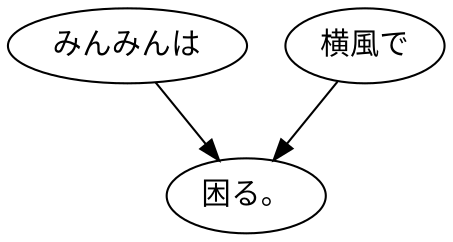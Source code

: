 digraph graph4013 {
	node0 [label="みんみんは"];
	node1 [label="横風で"];
	node2 [label="困る。"];
	node0 -> node2;
	node1 -> node2;
}
